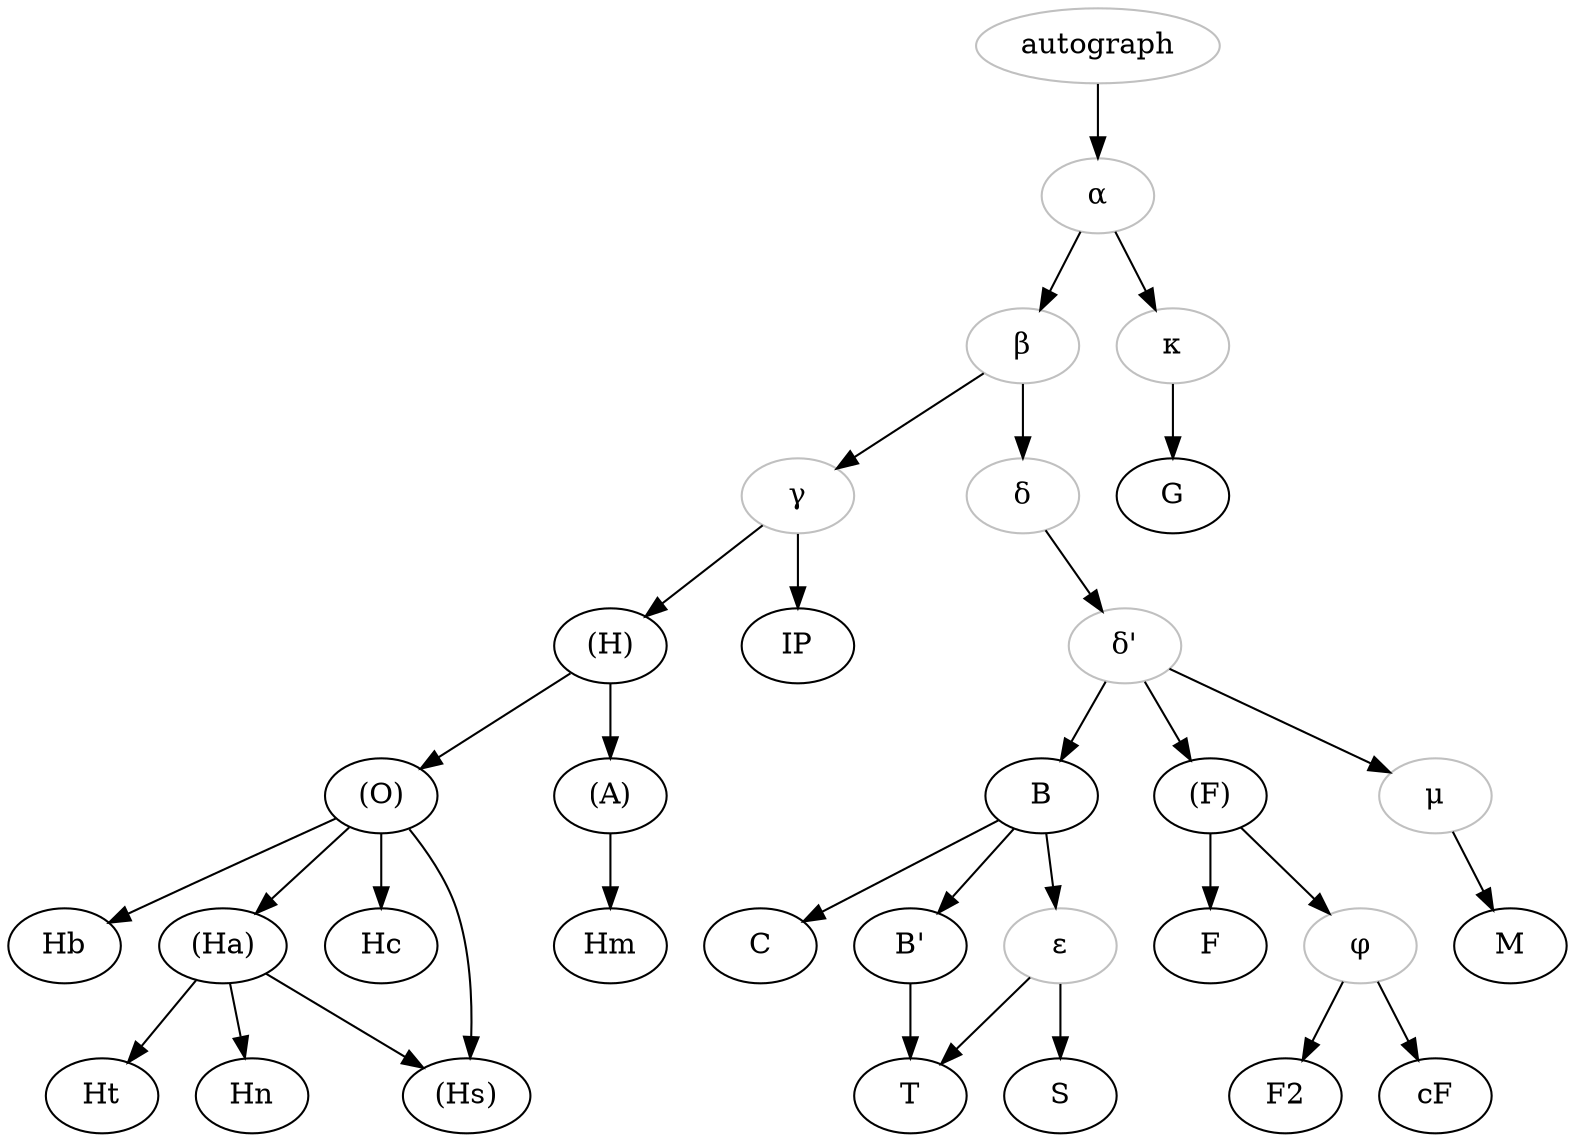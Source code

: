 digraph {

   autograph -> alpha;
   alpha-> beta;
   beta-> gamma;
   gamma->H;
   gamma->IP;
   H->O;
   O->Hb;
   O->Ha;
   O->Hc;
   Ha->Ht;
   Ha->Hn;
   O->Hs;
   A->Hm;
   beta->delta;
   delta->deltaprime;
   deltaprime->B;
   B->C;
   B->Bprime;
   B->epsilon;
   Bprime->T;
   epsilon->S;
   deltaprime->Fpar;
   Fpar->F;
   Fpar->phi;
   phi->Fdeux;
   phi->cF;
   deltaprime->mu;
   mu->M;
   alpha->kappa;
   kappa->G;
   H->A;
   Ha->Hs;
   epsilon->T;
    
    autograph [label="autograph", color=grey];
    alpha [label="α", color=grey];
    beta [label="β", color=grey];
    kappa [label="κ", color=grey];
    gamma [label="γ", color=grey];
    delta [label="δ", color=grey];
    deltaprime [label="δ'", color=grey];
    mu [label="μ", color=grey];
    G [label="G"];
    H [label="(H)"];
    IP [label="IP"];
    M [label="M"];
    A [label="(A)"];
    Hm [label="Hm"];
    O [label="(O)"];
    Hb [label="Hb"];
    Ha [label="(Ha)"];
    Hs [label="(Hs)"];
    Hc [label="Hc"];
    B [label="B"];
    C [label="C"];
    Bprime [label="B'"];
    T [label="T"];
    S [label="S"];
    epsilon [label="ε", color=grey];
    F [label="F"];
    Fpar[label="(F)"];
    cF [label="cF"];
    phi [label="φ", color=grey];
     Fdeux [label="F2"];
    
   
}
